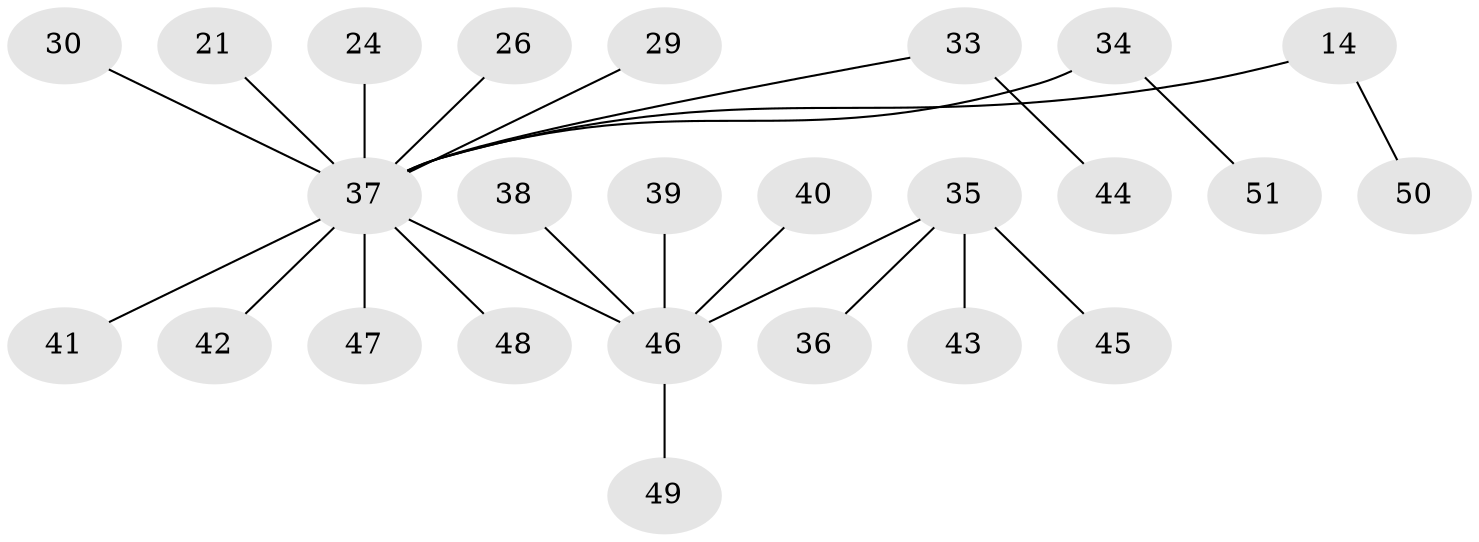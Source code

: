 // original degree distribution, {5: 0.0784313725490196, 6: 0.0196078431372549, 7: 0.0196078431372549, 3: 0.0784313725490196, 4: 0.0196078431372549, 2: 0.21568627450980393, 1: 0.5686274509803921}
// Generated by graph-tools (version 1.1) at 2025/52/03/09/25 04:52:50]
// undirected, 25 vertices, 24 edges
graph export_dot {
graph [start="1"]
  node [color=gray90,style=filled];
  14;
  21;
  24;
  26;
  29;
  30;
  33 [super="+11+23"];
  34;
  35 [super="+17+15+31"];
  36;
  37 [super="+2+28+9+8+10+12+13+20"];
  38;
  39;
  40;
  41;
  42;
  43;
  44;
  45;
  46 [super="+27+32"];
  47;
  48;
  49;
  50;
  51;
  14 -- 50;
  14 -- 37;
  21 -- 37;
  24 -- 37;
  26 -- 37;
  29 -- 37;
  30 -- 37;
  33 -- 44;
  33 -- 37;
  34 -- 51;
  34 -- 37;
  35 -- 45;
  35 -- 36;
  35 -- 43;
  35 -- 46;
  37 -- 41;
  37 -- 46;
  37 -- 48;
  37 -- 42;
  37 -- 47;
  38 -- 46;
  39 -- 46;
  40 -- 46;
  46 -- 49;
}
